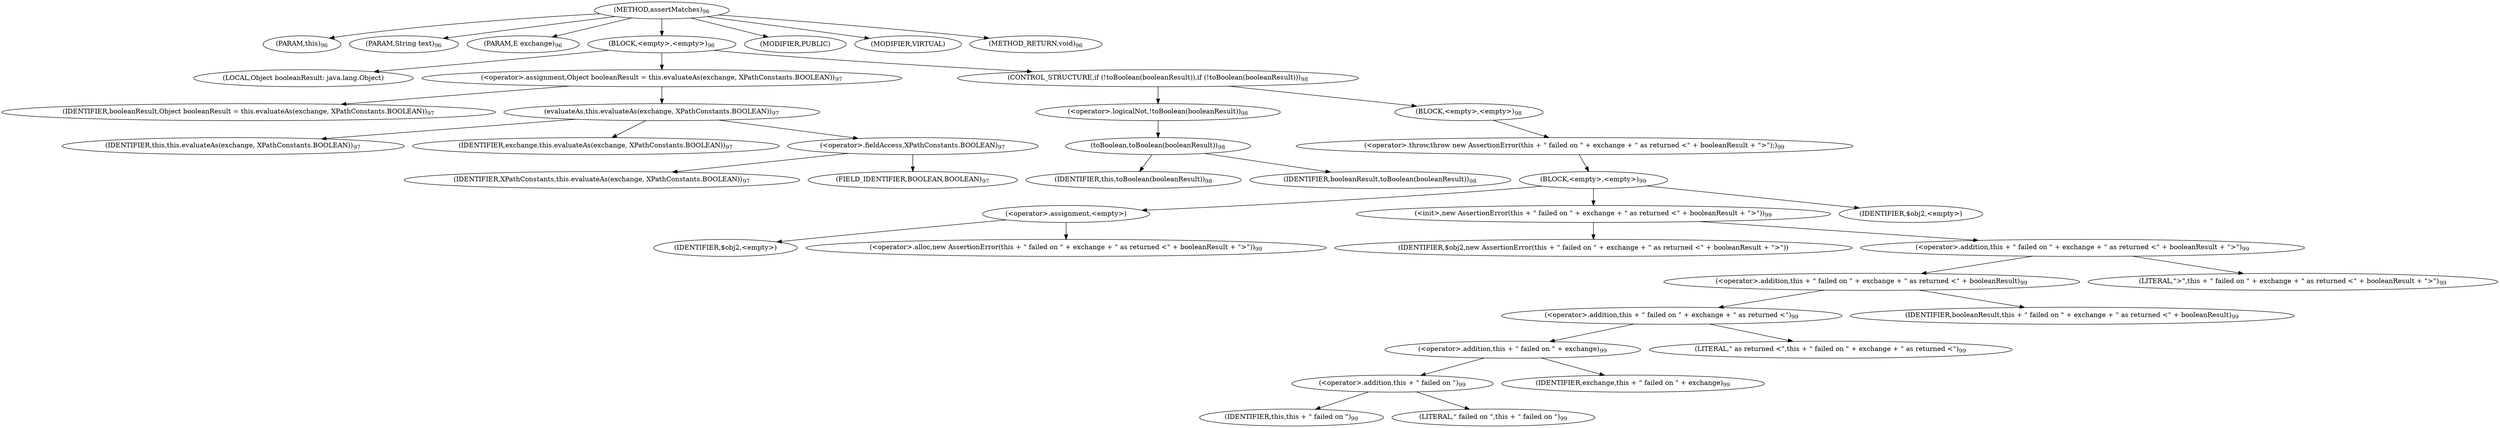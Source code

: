 digraph "assertMatches" {  
"243" [label = <(METHOD,assertMatches)<SUB>96</SUB>> ]
"9" [label = <(PARAM,this)<SUB>96</SUB>> ]
"244" [label = <(PARAM,String text)<SUB>96</SUB>> ]
"245" [label = <(PARAM,E exchange)<SUB>96</SUB>> ]
"246" [label = <(BLOCK,&lt;empty&gt;,&lt;empty&gt;)<SUB>96</SUB>> ]
"247" [label = <(LOCAL,Object booleanResult: java.lang.Object)> ]
"248" [label = <(&lt;operator&gt;.assignment,Object booleanResult = this.evaluateAs(exchange, XPathConstants.BOOLEAN))<SUB>97</SUB>> ]
"249" [label = <(IDENTIFIER,booleanResult,Object booleanResult = this.evaluateAs(exchange, XPathConstants.BOOLEAN))<SUB>97</SUB>> ]
"250" [label = <(evaluateAs,this.evaluateAs(exchange, XPathConstants.BOOLEAN))<SUB>97</SUB>> ]
"8" [label = <(IDENTIFIER,this,this.evaluateAs(exchange, XPathConstants.BOOLEAN))<SUB>97</SUB>> ]
"251" [label = <(IDENTIFIER,exchange,this.evaluateAs(exchange, XPathConstants.BOOLEAN))<SUB>97</SUB>> ]
"252" [label = <(&lt;operator&gt;.fieldAccess,XPathConstants.BOOLEAN)<SUB>97</SUB>> ]
"253" [label = <(IDENTIFIER,XPathConstants,this.evaluateAs(exchange, XPathConstants.BOOLEAN))<SUB>97</SUB>> ]
"254" [label = <(FIELD_IDENTIFIER,BOOLEAN,BOOLEAN)<SUB>97</SUB>> ]
"255" [label = <(CONTROL_STRUCTURE,if (!toBoolean(booleanResult)),if (!toBoolean(booleanResult)))<SUB>98</SUB>> ]
"256" [label = <(&lt;operator&gt;.logicalNot,!toBoolean(booleanResult))<SUB>98</SUB>> ]
"257" [label = <(toBoolean,toBoolean(booleanResult))<SUB>98</SUB>> ]
"10" [label = <(IDENTIFIER,this,toBoolean(booleanResult))<SUB>98</SUB>> ]
"258" [label = <(IDENTIFIER,booleanResult,toBoolean(booleanResult))<SUB>98</SUB>> ]
"259" [label = <(BLOCK,&lt;empty&gt;,&lt;empty&gt;)<SUB>98</SUB>> ]
"260" [label = <(&lt;operator&gt;.throw,throw new AssertionError(this + &quot; failed on &quot; + exchange + &quot; as returned &lt;&quot; + booleanResult + &quot;&gt;&quot;);)<SUB>99</SUB>> ]
"261" [label = <(BLOCK,&lt;empty&gt;,&lt;empty&gt;)<SUB>99</SUB>> ]
"262" [label = <(&lt;operator&gt;.assignment,&lt;empty&gt;)> ]
"263" [label = <(IDENTIFIER,$obj2,&lt;empty&gt;)> ]
"264" [label = <(&lt;operator&gt;.alloc,new AssertionError(this + &quot; failed on &quot; + exchange + &quot; as returned &lt;&quot; + booleanResult + &quot;&gt;&quot;))<SUB>99</SUB>> ]
"265" [label = <(&lt;init&gt;,new AssertionError(this + &quot; failed on &quot; + exchange + &quot; as returned &lt;&quot; + booleanResult + &quot;&gt;&quot;))<SUB>99</SUB>> ]
"266" [label = <(IDENTIFIER,$obj2,new AssertionError(this + &quot; failed on &quot; + exchange + &quot; as returned &lt;&quot; + booleanResult + &quot;&gt;&quot;))> ]
"267" [label = <(&lt;operator&gt;.addition,this + &quot; failed on &quot; + exchange + &quot; as returned &lt;&quot; + booleanResult + &quot;&gt;&quot;)<SUB>99</SUB>> ]
"268" [label = <(&lt;operator&gt;.addition,this + &quot; failed on &quot; + exchange + &quot; as returned &lt;&quot; + booleanResult)<SUB>99</SUB>> ]
"269" [label = <(&lt;operator&gt;.addition,this + &quot; failed on &quot; + exchange + &quot; as returned &lt;&quot;)<SUB>99</SUB>> ]
"270" [label = <(&lt;operator&gt;.addition,this + &quot; failed on &quot; + exchange)<SUB>99</SUB>> ]
"271" [label = <(&lt;operator&gt;.addition,this + &quot; failed on &quot;)<SUB>99</SUB>> ]
"11" [label = <(IDENTIFIER,this,this + &quot; failed on &quot;)<SUB>99</SUB>> ]
"272" [label = <(LITERAL,&quot; failed on &quot;,this + &quot; failed on &quot;)<SUB>99</SUB>> ]
"273" [label = <(IDENTIFIER,exchange,this + &quot; failed on &quot; + exchange)<SUB>99</SUB>> ]
"274" [label = <(LITERAL,&quot; as returned &lt;&quot;,this + &quot; failed on &quot; + exchange + &quot; as returned &lt;&quot;)<SUB>99</SUB>> ]
"275" [label = <(IDENTIFIER,booleanResult,this + &quot; failed on &quot; + exchange + &quot; as returned &lt;&quot; + booleanResult)<SUB>99</SUB>> ]
"276" [label = <(LITERAL,&quot;&gt;&quot;,this + &quot; failed on &quot; + exchange + &quot; as returned &lt;&quot; + booleanResult + &quot;&gt;&quot;)<SUB>99</SUB>> ]
"277" [label = <(IDENTIFIER,$obj2,&lt;empty&gt;)> ]
"278" [label = <(MODIFIER,PUBLIC)> ]
"279" [label = <(MODIFIER,VIRTUAL)> ]
"280" [label = <(METHOD_RETURN,void)<SUB>96</SUB>> ]
  "243" -> "9" 
  "243" -> "244" 
  "243" -> "245" 
  "243" -> "246" 
  "243" -> "278" 
  "243" -> "279" 
  "243" -> "280" 
  "246" -> "247" 
  "246" -> "248" 
  "246" -> "255" 
  "248" -> "249" 
  "248" -> "250" 
  "250" -> "8" 
  "250" -> "251" 
  "250" -> "252" 
  "252" -> "253" 
  "252" -> "254" 
  "255" -> "256" 
  "255" -> "259" 
  "256" -> "257" 
  "257" -> "10" 
  "257" -> "258" 
  "259" -> "260" 
  "260" -> "261" 
  "261" -> "262" 
  "261" -> "265" 
  "261" -> "277" 
  "262" -> "263" 
  "262" -> "264" 
  "265" -> "266" 
  "265" -> "267" 
  "267" -> "268" 
  "267" -> "276" 
  "268" -> "269" 
  "268" -> "275" 
  "269" -> "270" 
  "269" -> "274" 
  "270" -> "271" 
  "270" -> "273" 
  "271" -> "11" 
  "271" -> "272" 
}
